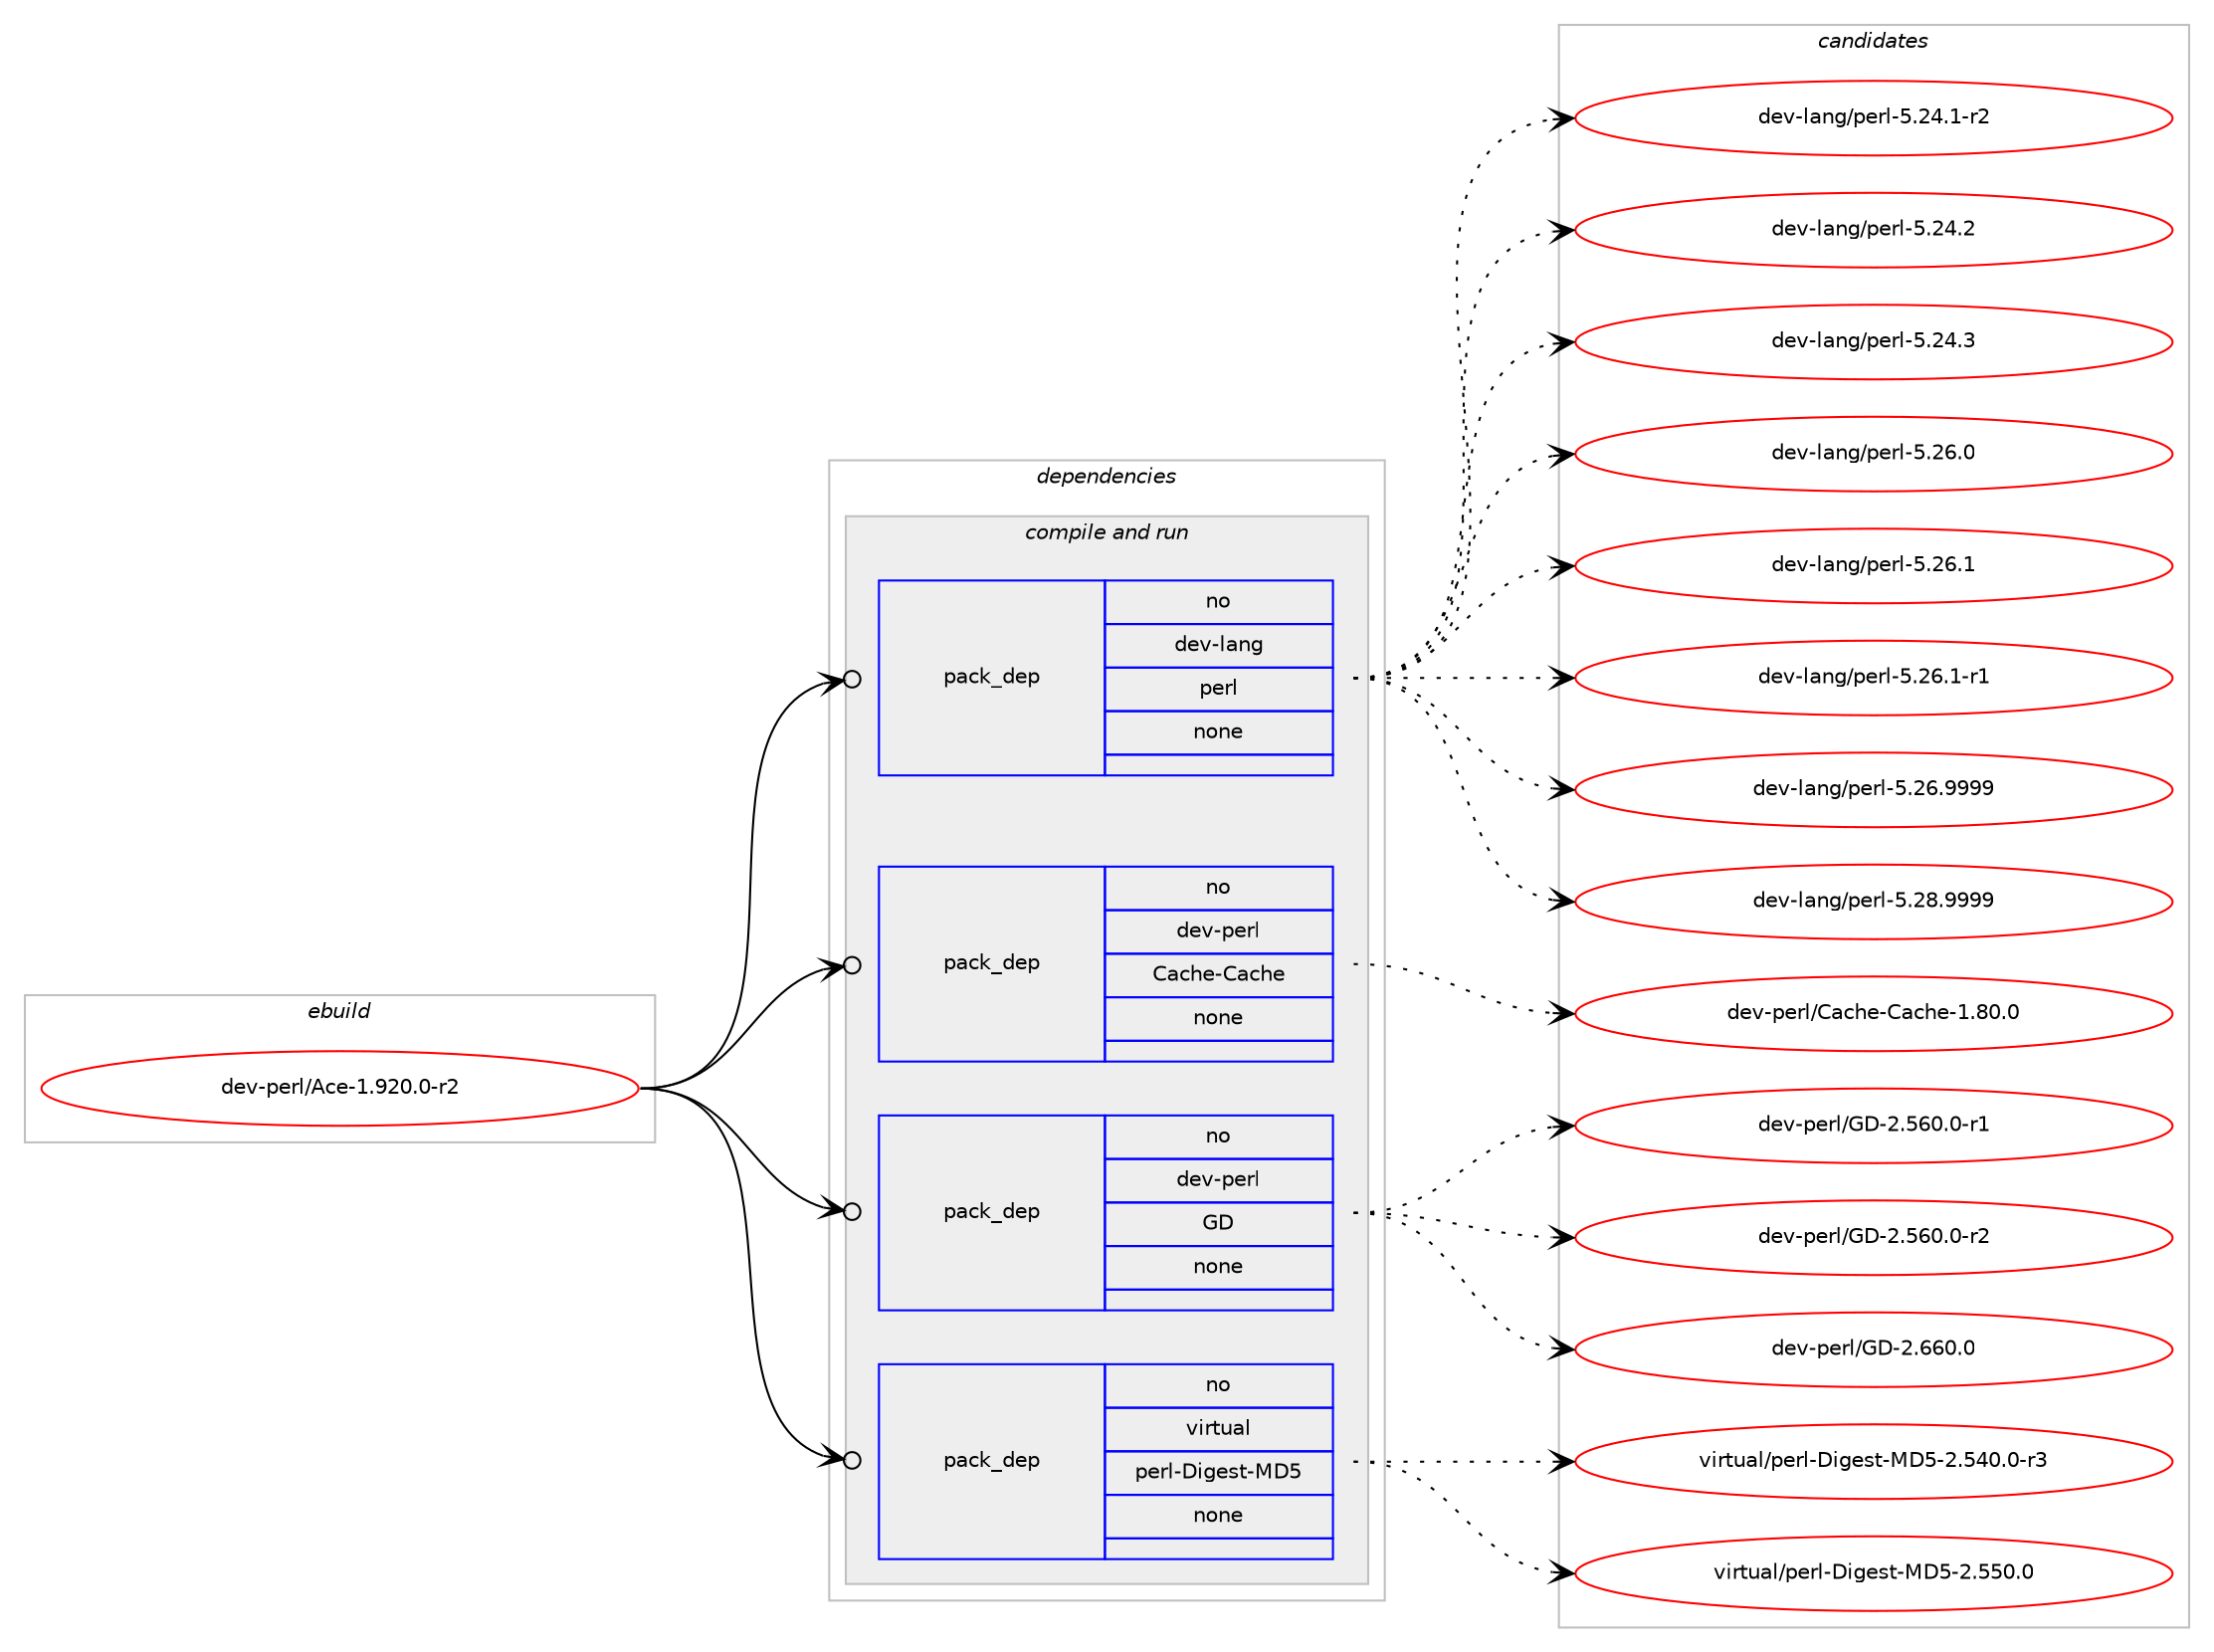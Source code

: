 digraph prolog {

# *************
# Graph options
# *************

newrank=true;
concentrate=true;
compound=true;
graph [rankdir=LR,fontname=Helvetica,fontsize=10,ranksep=1.5];#, ranksep=2.5, nodesep=0.2];
edge  [arrowhead=vee];
node  [fontname=Helvetica,fontsize=10];

# **********
# The ebuild
# **********

subgraph cluster_leftcol {
color=gray;
rank=same;
label=<<i>ebuild</i>>;
id [label="dev-perl/Ace-1.920.0-r2", color=red, width=4, href="../dev-perl/Ace-1.920.0-r2.svg"];
}

# ****************
# The dependencies
# ****************

subgraph cluster_midcol {
color=gray;
label=<<i>dependencies</i>>;
subgraph cluster_compile {
fillcolor="#eeeeee";
style=filled;
label=<<i>compile</i>>;
}
subgraph cluster_compileandrun {
fillcolor="#eeeeee";
style=filled;
label=<<i>compile and run</i>>;
subgraph pack94054 {
dependency124331 [label=<<TABLE BORDER="0" CELLBORDER="1" CELLSPACING="0" CELLPADDING="4" WIDTH="220"><TR><TD ROWSPAN="6" CELLPADDING="30">pack_dep</TD></TR><TR><TD WIDTH="110">no</TD></TR><TR><TD>dev-lang</TD></TR><TR><TD>perl</TD></TR><TR><TD>none</TD></TR><TR><TD></TD></TR></TABLE>>, shape=none, color=blue];
}
id:e -> dependency124331:w [weight=20,style="solid",arrowhead="odotvee"];
subgraph pack94055 {
dependency124332 [label=<<TABLE BORDER="0" CELLBORDER="1" CELLSPACING="0" CELLPADDING="4" WIDTH="220"><TR><TD ROWSPAN="6" CELLPADDING="30">pack_dep</TD></TR><TR><TD WIDTH="110">no</TD></TR><TR><TD>dev-perl</TD></TR><TR><TD>Cache-Cache</TD></TR><TR><TD>none</TD></TR><TR><TD></TD></TR></TABLE>>, shape=none, color=blue];
}
id:e -> dependency124332:w [weight=20,style="solid",arrowhead="odotvee"];
subgraph pack94056 {
dependency124333 [label=<<TABLE BORDER="0" CELLBORDER="1" CELLSPACING="0" CELLPADDING="4" WIDTH="220"><TR><TD ROWSPAN="6" CELLPADDING="30">pack_dep</TD></TR><TR><TD WIDTH="110">no</TD></TR><TR><TD>dev-perl</TD></TR><TR><TD>GD</TD></TR><TR><TD>none</TD></TR><TR><TD></TD></TR></TABLE>>, shape=none, color=blue];
}
id:e -> dependency124333:w [weight=20,style="solid",arrowhead="odotvee"];
subgraph pack94057 {
dependency124334 [label=<<TABLE BORDER="0" CELLBORDER="1" CELLSPACING="0" CELLPADDING="4" WIDTH="220"><TR><TD ROWSPAN="6" CELLPADDING="30">pack_dep</TD></TR><TR><TD WIDTH="110">no</TD></TR><TR><TD>virtual</TD></TR><TR><TD>perl-Digest-MD5</TD></TR><TR><TD>none</TD></TR><TR><TD></TD></TR></TABLE>>, shape=none, color=blue];
}
id:e -> dependency124334:w [weight=20,style="solid",arrowhead="odotvee"];
}
subgraph cluster_run {
fillcolor="#eeeeee";
style=filled;
label=<<i>run</i>>;
}
}

# **************
# The candidates
# **************

subgraph cluster_choices {
rank=same;
color=gray;
label=<<i>candidates</i>>;

subgraph choice94054 {
color=black;
nodesep=1;
choice100101118451089711010347112101114108455346505246494511450 [label="dev-lang/perl-5.24.1-r2", color=red, width=4,href="../dev-lang/perl-5.24.1-r2.svg"];
choice10010111845108971101034711210111410845534650524650 [label="dev-lang/perl-5.24.2", color=red, width=4,href="../dev-lang/perl-5.24.2.svg"];
choice10010111845108971101034711210111410845534650524651 [label="dev-lang/perl-5.24.3", color=red, width=4,href="../dev-lang/perl-5.24.3.svg"];
choice10010111845108971101034711210111410845534650544648 [label="dev-lang/perl-5.26.0", color=red, width=4,href="../dev-lang/perl-5.26.0.svg"];
choice10010111845108971101034711210111410845534650544649 [label="dev-lang/perl-5.26.1", color=red, width=4,href="../dev-lang/perl-5.26.1.svg"];
choice100101118451089711010347112101114108455346505446494511449 [label="dev-lang/perl-5.26.1-r1", color=red, width=4,href="../dev-lang/perl-5.26.1-r1.svg"];
choice10010111845108971101034711210111410845534650544657575757 [label="dev-lang/perl-5.26.9999", color=red, width=4,href="../dev-lang/perl-5.26.9999.svg"];
choice10010111845108971101034711210111410845534650564657575757 [label="dev-lang/perl-5.28.9999", color=red, width=4,href="../dev-lang/perl-5.28.9999.svg"];
dependency124331:e -> choice100101118451089711010347112101114108455346505246494511450:w [style=dotted,weight="100"];
dependency124331:e -> choice10010111845108971101034711210111410845534650524650:w [style=dotted,weight="100"];
dependency124331:e -> choice10010111845108971101034711210111410845534650524651:w [style=dotted,weight="100"];
dependency124331:e -> choice10010111845108971101034711210111410845534650544648:w [style=dotted,weight="100"];
dependency124331:e -> choice10010111845108971101034711210111410845534650544649:w [style=dotted,weight="100"];
dependency124331:e -> choice100101118451089711010347112101114108455346505446494511449:w [style=dotted,weight="100"];
dependency124331:e -> choice10010111845108971101034711210111410845534650544657575757:w [style=dotted,weight="100"];
dependency124331:e -> choice10010111845108971101034711210111410845534650564657575757:w [style=dotted,weight="100"];
}
subgraph choice94055 {
color=black;
nodesep=1;
choice10010111845112101114108476797991041014567979910410145494656484648 [label="dev-perl/Cache-Cache-1.80.0", color=red, width=4,href="../dev-perl/Cache-Cache-1.80.0.svg"];
dependency124332:e -> choice10010111845112101114108476797991041014567979910410145494656484648:w [style=dotted,weight="100"];
}
subgraph choice94056 {
color=black;
nodesep=1;
choice1001011184511210111410847716845504653544846484511449 [label="dev-perl/GD-2.560.0-r1", color=red, width=4,href="../dev-perl/GD-2.560.0-r1.svg"];
choice1001011184511210111410847716845504653544846484511450 [label="dev-perl/GD-2.560.0-r2", color=red, width=4,href="../dev-perl/GD-2.560.0-r2.svg"];
choice100101118451121011141084771684550465454484648 [label="dev-perl/GD-2.660.0", color=red, width=4,href="../dev-perl/GD-2.660.0.svg"];
dependency124333:e -> choice1001011184511210111410847716845504653544846484511449:w [style=dotted,weight="100"];
dependency124333:e -> choice1001011184511210111410847716845504653544846484511450:w [style=dotted,weight="100"];
dependency124333:e -> choice100101118451121011141084771684550465454484648:w [style=dotted,weight="100"];
}
subgraph choice94057 {
color=black;
nodesep=1;
choice118105114116117971084711210111410845681051031011151164577685345504653524846484511451 [label="virtual/perl-Digest-MD5-2.540.0-r3", color=red, width=4,href="../virtual/perl-Digest-MD5-2.540.0-r3.svg"];
choice11810511411611797108471121011141084568105103101115116457768534550465353484648 [label="virtual/perl-Digest-MD5-2.550.0", color=red, width=4,href="../virtual/perl-Digest-MD5-2.550.0.svg"];
dependency124334:e -> choice118105114116117971084711210111410845681051031011151164577685345504653524846484511451:w [style=dotted,weight="100"];
dependency124334:e -> choice11810511411611797108471121011141084568105103101115116457768534550465353484648:w [style=dotted,weight="100"];
}
}

}
